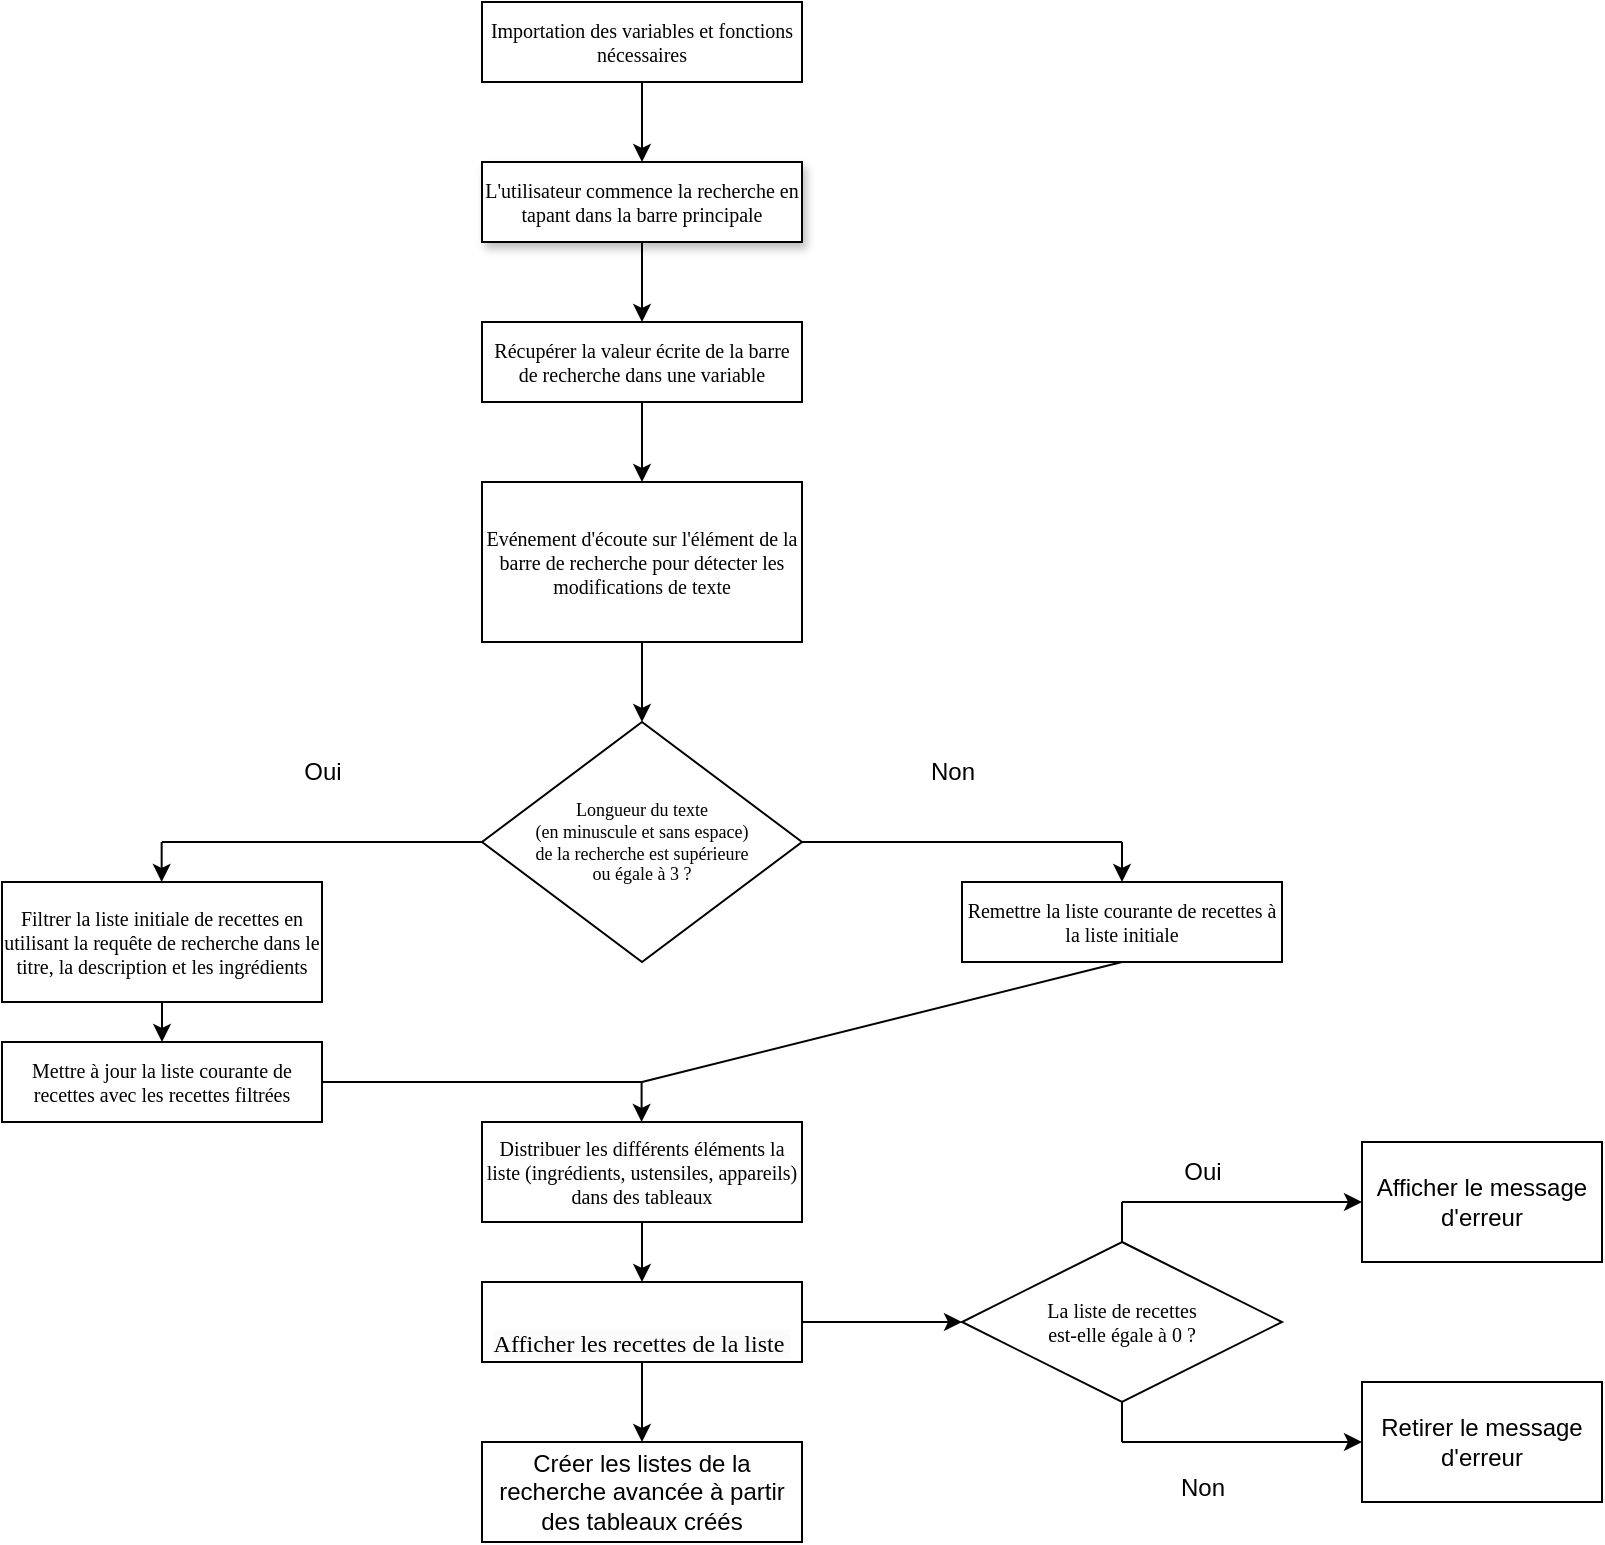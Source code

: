 <mxfile version="21.2.2" type="github">
  <diagram name="Page-1" id="edf60f1a-56cd-e834-aa8a-f176f3a09ee4">
    <mxGraphModel dx="1195" dy="630" grid="1" gridSize="10" guides="1" tooltips="1" connect="1" arrows="1" fold="1" page="1" pageScale="1" pageWidth="1100" pageHeight="850" background="none" math="0" shadow="0">
      <root>
        <mxCell id="0" />
        <mxCell id="1" parent="0" />
        <mxCell id="yTEgGhIRnahk3GX_CBDm-63" style="edgeStyle=none;rounded=0;orthogonalLoop=1;jettySize=auto;html=1;exitX=0.5;exitY=1;exitDx=0;exitDy=0;entryX=0.5;entryY=0;entryDx=0;entryDy=0;" edge="1" parent="1" source="60e70716793133e9-4" target="yTEgGhIRnahk3GX_CBDm-6">
          <mxGeometry relative="1" as="geometry" />
        </mxCell>
        <mxCell id="60e70716793133e9-4" value="L&#39;utilisateur commence la recherche en tapant dans la barre principale" style="rounded=0;whiteSpace=wrap;html=1;shadow=1;labelBackgroundColor=none;strokeWidth=1;fontFamily=Verdana;fontSize=10;align=center;" parent="1" vertex="1">
          <mxGeometry x="400" y="80" width="160" height="40" as="geometry" />
        </mxCell>
        <mxCell id="yTEgGhIRnahk3GX_CBDm-64" style="edgeStyle=none;rounded=0;orthogonalLoop=1;jettySize=auto;html=1;exitX=0.5;exitY=1;exitDx=0;exitDy=0;entryX=0.5;entryY=0;entryDx=0;entryDy=0;" edge="1" parent="1" source="yTEgGhIRnahk3GX_CBDm-6" target="yTEgGhIRnahk3GX_CBDm-9">
          <mxGeometry relative="1" as="geometry" />
        </mxCell>
        <mxCell id="yTEgGhIRnahk3GX_CBDm-6" value="Récupérer la valeur écrite de la barre de recherche dans une variable" style="rounded=0;whiteSpace=wrap;html=1;fontSize=10;fontFamily=Verdana;" vertex="1" parent="1">
          <mxGeometry x="400" y="160" width="160" height="40" as="geometry" />
        </mxCell>
        <mxCell id="yTEgGhIRnahk3GX_CBDm-66" style="edgeStyle=none;rounded=0;orthogonalLoop=1;jettySize=auto;html=1;exitX=0;exitY=0.5;exitDx=0;exitDy=0;endArrow=none;endFill=0;" edge="1" parent="1" source="yTEgGhIRnahk3GX_CBDm-8">
          <mxGeometry relative="1" as="geometry">
            <mxPoint x="240" y="420" as="targetPoint" />
          </mxGeometry>
        </mxCell>
        <mxCell id="yTEgGhIRnahk3GX_CBDm-72" style="edgeStyle=none;rounded=0;orthogonalLoop=1;jettySize=auto;html=1;exitX=1;exitY=0.5;exitDx=0;exitDy=0;endArrow=none;endFill=0;" edge="1" parent="1" source="yTEgGhIRnahk3GX_CBDm-8">
          <mxGeometry relative="1" as="geometry">
            <mxPoint x="720" y="420" as="targetPoint" />
          </mxGeometry>
        </mxCell>
        <mxCell id="yTEgGhIRnahk3GX_CBDm-8" value="Longueur du texte &lt;br&gt;(en minuscule et sans espace)&lt;br style=&quot;font-size: 9px;&quot;&gt;de la recherche est supérieure &lt;br style=&quot;font-size: 9px;&quot;&gt;ou égale à 3 ?" style="rhombus;whiteSpace=wrap;html=1;fontSize=9;horizontal=1;fontFamily=Verdana;" vertex="1" parent="1">
          <mxGeometry x="400" y="360" width="160" height="120" as="geometry" />
        </mxCell>
        <mxCell id="yTEgGhIRnahk3GX_CBDm-65" style="edgeStyle=none;rounded=0;orthogonalLoop=1;jettySize=auto;html=1;exitX=0.5;exitY=1;exitDx=0;exitDy=0;entryX=0.5;entryY=0;entryDx=0;entryDy=0;" edge="1" parent="1" source="yTEgGhIRnahk3GX_CBDm-9" target="yTEgGhIRnahk3GX_CBDm-8">
          <mxGeometry relative="1" as="geometry" />
        </mxCell>
        <mxCell id="yTEgGhIRnahk3GX_CBDm-9" value="Evénement d&#39;écoute sur l&#39;élément de la barre de recherche pour détecter les modifications de texte" style="rounded=0;whiteSpace=wrap;html=1;fontSize=10;fontFamily=Verdana;" vertex="1" parent="1">
          <mxGeometry x="400" y="240" width="160" height="80" as="geometry" />
        </mxCell>
        <mxCell id="yTEgGhIRnahk3GX_CBDm-16" value="Oui" style="text;html=1;align=center;verticalAlign=middle;resizable=0;points=[];autosize=1;strokeColor=none;fillColor=none;" vertex="1" parent="1">
          <mxGeometry x="300" y="370" width="40" height="30" as="geometry" />
        </mxCell>
        <mxCell id="yTEgGhIRnahk3GX_CBDm-17" value="Non" style="text;html=1;align=center;verticalAlign=middle;resizable=0;points=[];autosize=1;strokeColor=none;fillColor=none;" vertex="1" parent="1">
          <mxGeometry x="610" y="370" width="50" height="30" as="geometry" />
        </mxCell>
        <mxCell id="yTEgGhIRnahk3GX_CBDm-62" style="edgeStyle=none;rounded=0;orthogonalLoop=1;jettySize=auto;html=1;exitX=0.5;exitY=1;exitDx=0;exitDy=0;entryX=0.5;entryY=0;entryDx=0;entryDy=0;" edge="1" parent="1" source="yTEgGhIRnahk3GX_CBDm-18" target="60e70716793133e9-4">
          <mxGeometry relative="1" as="geometry" />
        </mxCell>
        <mxCell id="yTEgGhIRnahk3GX_CBDm-18" value="Importation des variables et fonctions nécessaires" style="rounded=0;whiteSpace=wrap;html=1;fontSize=10;fontFamily=Verdana;" vertex="1" parent="1">
          <mxGeometry x="400" width="160" height="40" as="geometry" />
        </mxCell>
        <mxCell id="yTEgGhIRnahk3GX_CBDm-76" style="edgeStyle=none;rounded=0;orthogonalLoop=1;jettySize=auto;html=1;exitX=0.5;exitY=1;exitDx=0;exitDy=0;endArrow=none;endFill=0;" edge="1" parent="1" source="yTEgGhIRnahk3GX_CBDm-30">
          <mxGeometry relative="1" as="geometry">
            <mxPoint x="480.0" y="540" as="targetPoint" />
          </mxGeometry>
        </mxCell>
        <mxCell id="yTEgGhIRnahk3GX_CBDm-30" value="Remettre la liste courante de recettes à la liste initiale" style="rounded=0;whiteSpace=wrap;html=1;fontFamily=Verdana;fontSize=10;" vertex="1" parent="1">
          <mxGeometry x="640" y="440" width="160" height="40" as="geometry" />
        </mxCell>
        <mxCell id="yTEgGhIRnahk3GX_CBDm-70" style="edgeStyle=none;rounded=0;orthogonalLoop=1;jettySize=auto;html=1;exitX=0.5;exitY=1;exitDx=0;exitDy=0;entryX=0.5;entryY=0;entryDx=0;entryDy=0;" edge="1" parent="1" source="yTEgGhIRnahk3GX_CBDm-31" target="yTEgGhIRnahk3GX_CBDm-33">
          <mxGeometry relative="1" as="geometry" />
        </mxCell>
        <mxCell id="yTEgGhIRnahk3GX_CBDm-31" value="Filtrer la liste initiale de recettes en utilisant la requête de recherche dans le titre, la description et les ingrédients" style="rounded=0;whiteSpace=wrap;html=1;fontSize=10;fontFamily=Verdana;" vertex="1" parent="1">
          <mxGeometry x="160" y="440" width="160" height="60" as="geometry" />
        </mxCell>
        <mxCell id="yTEgGhIRnahk3GX_CBDm-71" style="edgeStyle=none;rounded=0;orthogonalLoop=1;jettySize=auto;html=1;exitX=1;exitY=0.5;exitDx=0;exitDy=0;endArrow=none;endFill=0;" edge="1" parent="1" source="yTEgGhIRnahk3GX_CBDm-33">
          <mxGeometry relative="1" as="geometry">
            <mxPoint x="480" y="540" as="targetPoint" />
          </mxGeometry>
        </mxCell>
        <mxCell id="yTEgGhIRnahk3GX_CBDm-33" value="Mettre à jour la liste courante de recettes avec les recettes filtrées" style="rounded=0;whiteSpace=wrap;html=1;fontSize=10;fontFamily=Verdana;" vertex="1" parent="1">
          <mxGeometry x="160" y="520" width="160" height="40" as="geometry" />
        </mxCell>
        <mxCell id="yTEgGhIRnahk3GX_CBDm-80" style="edgeStyle=none;rounded=0;orthogonalLoop=1;jettySize=auto;html=1;exitX=0.5;exitY=1;exitDx=0;exitDy=0;entryX=0.5;entryY=0;entryDx=0;entryDy=0;" edge="1" parent="1" source="yTEgGhIRnahk3GX_CBDm-58" target="yTEgGhIRnahk3GX_CBDm-59">
          <mxGeometry relative="1" as="geometry" />
        </mxCell>
        <mxCell id="yTEgGhIRnahk3GX_CBDm-81" style="edgeStyle=none;rounded=0;orthogonalLoop=1;jettySize=auto;html=1;exitX=1;exitY=0.5;exitDx=0;exitDy=0;entryX=0;entryY=0.5;entryDx=0;entryDy=0;" edge="1" parent="1" source="yTEgGhIRnahk3GX_CBDm-58" target="yTEgGhIRnahk3GX_CBDm-61">
          <mxGeometry relative="1" as="geometry" />
        </mxCell>
        <mxCell id="yTEgGhIRnahk3GX_CBDm-58" value="&lt;br style=&quot;font-size: 12px;&quot;&gt;&lt;span style=&quot;color: rgb(0, 0, 0); font-size: 12px; font-style: normal; font-variant-ligatures: normal; font-variant-caps: normal; font-weight: 400; letter-spacing: normal; orphans: 2; text-align: center; text-indent: 0px; text-transform: none; widows: 2; word-spacing: 0px; -webkit-text-stroke-width: 0px; background-color: rgb(251, 251, 251); text-decoration-thickness: initial; text-decoration-style: initial; text-decoration-color: initial; float: none; display: inline !important;&quot;&gt;Afficher les recettes de la liste&amp;nbsp;&lt;/span&gt;&lt;br style=&quot;font-size: 12px;&quot;&gt;" style="rounded=0;whiteSpace=wrap;html=1;fontFamily=Verdana;fontSize=12;verticalAlign=bottom;" vertex="1" parent="1">
          <mxGeometry x="400" y="640" width="160" height="40" as="geometry" />
        </mxCell>
        <mxCell id="yTEgGhIRnahk3GX_CBDm-59" value="Créer les listes de la recherche avancée à partir des tableaux créés" style="rounded=0;whiteSpace=wrap;html=1;" vertex="1" parent="1">
          <mxGeometry x="400" y="720" width="160" height="50" as="geometry" />
        </mxCell>
        <mxCell id="yTEgGhIRnahk3GX_CBDm-79" style="edgeStyle=none;rounded=0;orthogonalLoop=1;jettySize=auto;html=1;exitX=0.5;exitY=1;exitDx=0;exitDy=0;entryX=0.5;entryY=0;entryDx=0;entryDy=0;" edge="1" parent="1" source="yTEgGhIRnahk3GX_CBDm-60" target="yTEgGhIRnahk3GX_CBDm-58">
          <mxGeometry relative="1" as="geometry" />
        </mxCell>
        <mxCell id="yTEgGhIRnahk3GX_CBDm-60" value="Distribuer les différents éléments la liste (ingrédients, ustensiles, appareils) dans des tableaux" style="rounded=0;whiteSpace=wrap;html=1;fontSize=10;fontFamily=Verdana;verticalAlign=middle;align=center;" vertex="1" parent="1">
          <mxGeometry x="400" y="560" width="160" height="50" as="geometry" />
        </mxCell>
        <mxCell id="yTEgGhIRnahk3GX_CBDm-82" style="edgeStyle=none;rounded=0;orthogonalLoop=1;jettySize=auto;html=1;exitX=0.5;exitY=0;exitDx=0;exitDy=0;endArrow=none;endFill=0;" edge="1" parent="1" source="yTEgGhIRnahk3GX_CBDm-61">
          <mxGeometry relative="1" as="geometry">
            <mxPoint x="720" y="600" as="targetPoint" />
          </mxGeometry>
        </mxCell>
        <mxCell id="yTEgGhIRnahk3GX_CBDm-83" style="edgeStyle=none;rounded=0;orthogonalLoop=1;jettySize=auto;html=1;exitX=0.5;exitY=1;exitDx=0;exitDy=0;endArrow=none;endFill=0;" edge="1" parent="1" source="yTEgGhIRnahk3GX_CBDm-61">
          <mxGeometry relative="1" as="geometry">
            <mxPoint x="720" y="720" as="targetPoint" />
          </mxGeometry>
        </mxCell>
        <mxCell id="yTEgGhIRnahk3GX_CBDm-61" value="La liste de recettes &lt;br&gt;est-elle égale à 0 ?" style="rhombus;whiteSpace=wrap;html=1;fontSize=10;fontFamily=Verdana;" vertex="1" parent="1">
          <mxGeometry x="640" y="620" width="160" height="80" as="geometry" />
        </mxCell>
        <mxCell id="yTEgGhIRnahk3GX_CBDm-69" value="" style="endArrow=classic;html=1;rounded=0;" edge="1" parent="1">
          <mxGeometry width="50" height="50" relative="1" as="geometry">
            <mxPoint x="239.83" y="420" as="sourcePoint" />
            <mxPoint x="239.83" y="440" as="targetPoint" />
          </mxGeometry>
        </mxCell>
        <mxCell id="yTEgGhIRnahk3GX_CBDm-75" value="" style="endArrow=classic;html=1;rounded=0;" edge="1" parent="1">
          <mxGeometry width="50" height="50" relative="1" as="geometry">
            <mxPoint x="720" y="420" as="sourcePoint" />
            <mxPoint x="720" y="440" as="targetPoint" />
          </mxGeometry>
        </mxCell>
        <mxCell id="yTEgGhIRnahk3GX_CBDm-78" value="" style="endArrow=classic;html=1;rounded=0;" edge="1" parent="1">
          <mxGeometry width="50" height="50" relative="1" as="geometry">
            <mxPoint x="479.8" y="540" as="sourcePoint" />
            <mxPoint x="479.8" y="560" as="targetPoint" />
            <Array as="points">
              <mxPoint x="479.8" y="550" />
            </Array>
          </mxGeometry>
        </mxCell>
        <mxCell id="yTEgGhIRnahk3GX_CBDm-84" value="" style="endArrow=classic;html=1;rounded=0;" edge="1" parent="1">
          <mxGeometry width="50" height="50" relative="1" as="geometry">
            <mxPoint x="720" y="600" as="sourcePoint" />
            <mxPoint x="840" y="600" as="targetPoint" />
          </mxGeometry>
        </mxCell>
        <mxCell id="yTEgGhIRnahk3GX_CBDm-85" value="" style="endArrow=classic;html=1;rounded=0;" edge="1" parent="1">
          <mxGeometry width="50" height="50" relative="1" as="geometry">
            <mxPoint x="720" y="720" as="sourcePoint" />
            <mxPoint x="840" y="720" as="targetPoint" />
          </mxGeometry>
        </mxCell>
        <mxCell id="yTEgGhIRnahk3GX_CBDm-86" value="Oui" style="text;html=1;align=center;verticalAlign=middle;resizable=0;points=[];autosize=1;strokeColor=none;fillColor=none;" vertex="1" parent="1">
          <mxGeometry x="740" y="570" width="40" height="30" as="geometry" />
        </mxCell>
        <mxCell id="yTEgGhIRnahk3GX_CBDm-87" value="Non" style="text;html=1;align=center;verticalAlign=middle;resizable=0;points=[];autosize=1;strokeColor=none;fillColor=none;" vertex="1" parent="1">
          <mxGeometry x="735" y="728" width="50" height="30" as="geometry" />
        </mxCell>
        <mxCell id="yTEgGhIRnahk3GX_CBDm-88" value="Afficher le message d&#39;erreur" style="rounded=0;whiteSpace=wrap;html=1;" vertex="1" parent="1">
          <mxGeometry x="840" y="570" width="120" height="60" as="geometry" />
        </mxCell>
        <mxCell id="yTEgGhIRnahk3GX_CBDm-89" value="Retirer le message d&#39;erreur" style="rounded=0;whiteSpace=wrap;html=1;" vertex="1" parent="1">
          <mxGeometry x="840" y="690" width="120" height="60" as="geometry" />
        </mxCell>
      </root>
    </mxGraphModel>
  </diagram>
</mxfile>
